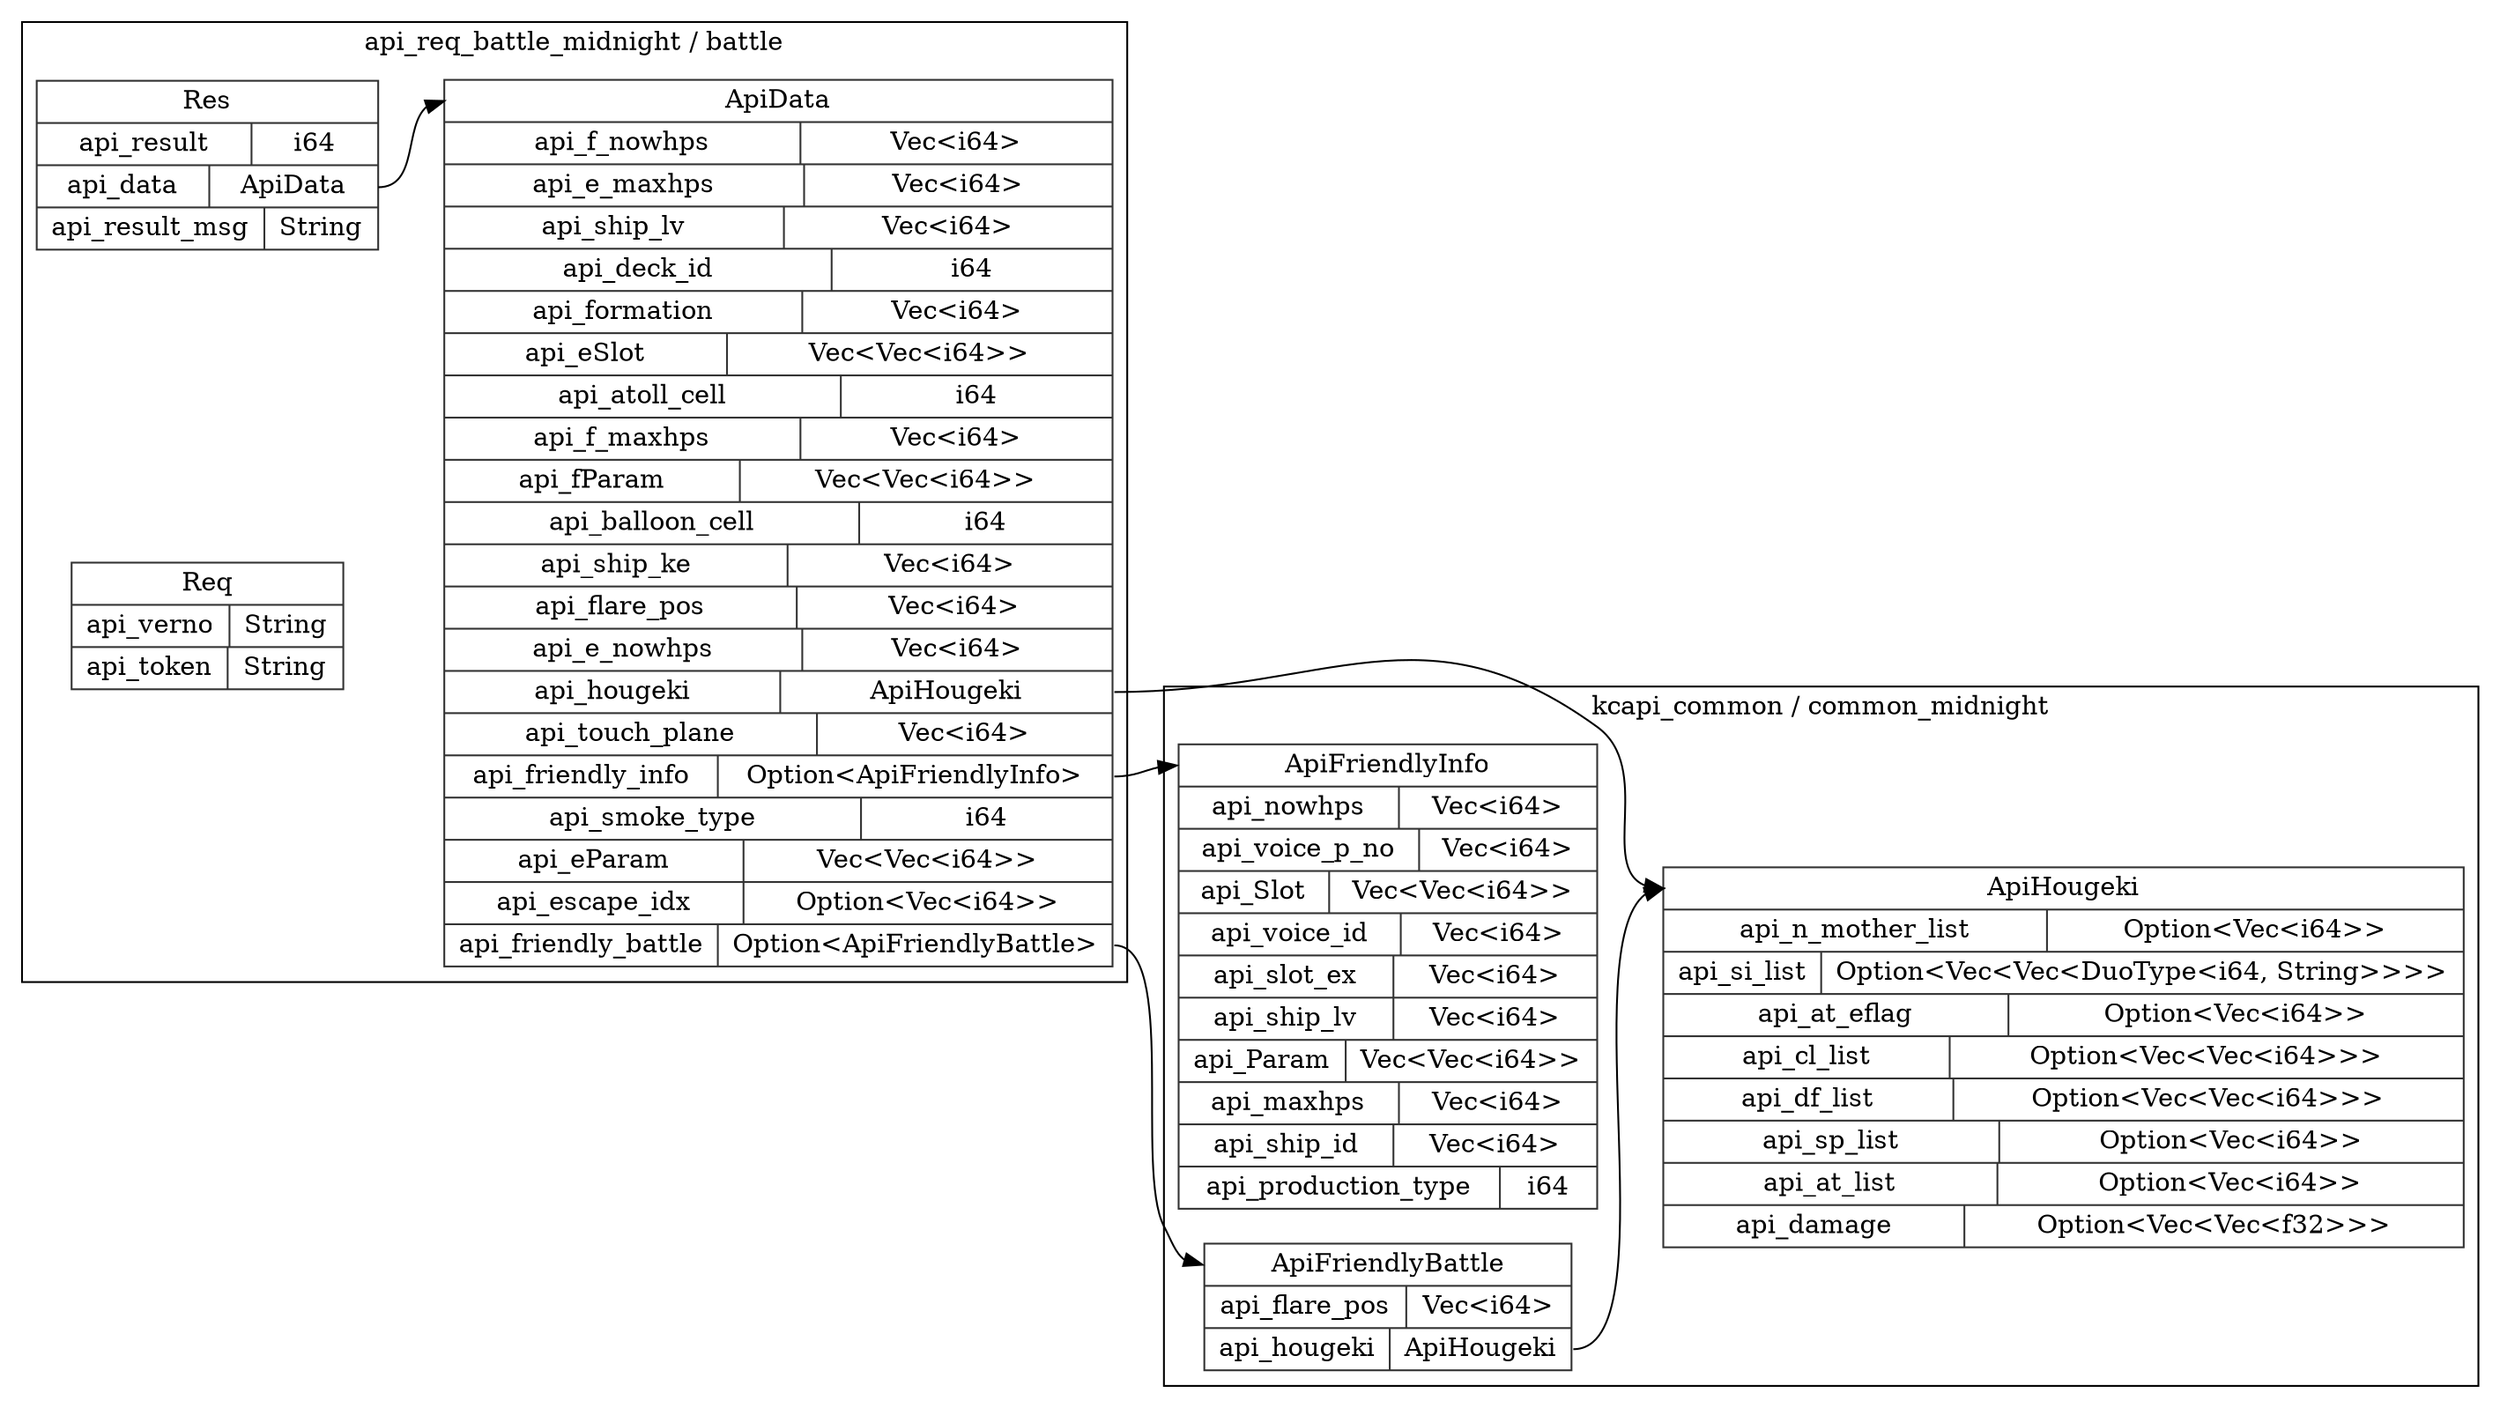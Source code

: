 digraph {
  rankdir=LR;
  subgraph cluster_0 {
    label="api_req_battle_midnight / battle";
    node [style="filled", color=white, style="solid", color=gray20];
    api_req_battle_midnight__battle__Res [label="<Res> Res  | { api_result | <api_result> i64 } | { api_data | <api_data> ApiData } | { api_result_msg | <api_result_msg> String }", shape=record];
    api_req_battle_midnight__battle__ApiData;
    api_req_battle_midnight__battle__Res:api_data:e -> api_req_battle_midnight__battle__ApiData:ApiData:w;
    api_req_battle_midnight__battle__Req [label="<Req> Req  | { api_verno | <api_verno> String } | { api_token | <api_token> String }", shape=record];
    api_req_battle_midnight__battle__ApiData [label="<ApiData> ApiData  | { api_f_nowhps | <api_f_nowhps> Vec\<i64\> } | { api_e_maxhps | <api_e_maxhps> Vec\<i64\> } | { api_ship_lv | <api_ship_lv> Vec\<i64\> } | { api_deck_id | <api_deck_id> i64 } | { api_formation | <api_formation> Vec\<i64\> } | { api_eSlot | <api_eSlot> Vec\<Vec\<i64\>\> } | { api_atoll_cell | <api_atoll_cell> i64 } | { api_f_maxhps | <api_f_maxhps> Vec\<i64\> } | { api_fParam | <api_fParam> Vec\<Vec\<i64\>\> } | { api_balloon_cell | <api_balloon_cell> i64 } | { api_ship_ke | <api_ship_ke> Vec\<i64\> } | { api_flare_pos | <api_flare_pos> Vec\<i64\> } | { api_e_nowhps | <api_e_nowhps> Vec\<i64\> } | { api_hougeki | <api_hougeki> ApiHougeki } | { api_touch_plane | <api_touch_plane> Vec\<i64\> } | { api_friendly_info | <api_friendly_info> Option\<ApiFriendlyInfo\> } | { api_smoke_type | <api_smoke_type> i64 } | { api_eParam | <api_eParam> Vec\<Vec\<i64\>\> } | { api_escape_idx | <api_escape_idx> Option\<Vec\<i64\>\> } | { api_friendly_battle | <api_friendly_battle> Option\<ApiFriendlyBattle\> }", shape=record];
  }
  subgraph cluster_1 {
    label="kcapi_common / common_midnight";
    node [style="filled", color=white, style="solid", color=gray20];
    kcapi_common__common_midnight__ApiHougeki [label="<ApiHougeki> ApiHougeki  | { api_n_mother_list | <api_n_mother_list> Option\<Vec\<i64\>\> } | { api_si_list | <api_si_list> Option\<Vec\<Vec\<DuoType\<i64, String\>\>\>\> } | { api_at_eflag | <api_at_eflag> Option\<Vec\<i64\>\> } | { api_cl_list | <api_cl_list> Option\<Vec\<Vec\<i64\>\>\> } | { api_df_list | <api_df_list> Option\<Vec\<Vec\<i64\>\>\> } | { api_sp_list | <api_sp_list> Option\<Vec\<i64\>\> } | { api_at_list | <api_at_list> Option\<Vec\<i64\>\> } | { api_damage | <api_damage> Option\<Vec\<Vec\<f32\>\>\> }", shape=record];
    kcapi_common__common_midnight__ApiFriendlyInfo [label="<ApiFriendlyInfo> ApiFriendlyInfo  | { api_nowhps | <api_nowhps> Vec\<i64\> } | { api_voice_p_no | <api_voice_p_no> Vec\<i64\> } | { api_Slot | <api_Slot> Vec\<Vec\<i64\>\> } | { api_voice_id | <api_voice_id> Vec\<i64\> } | { api_slot_ex | <api_slot_ex> Vec\<i64\> } | { api_ship_lv | <api_ship_lv> Vec\<i64\> } | { api_Param | <api_Param> Vec\<Vec\<i64\>\> } | { api_maxhps | <api_maxhps> Vec\<i64\> } | { api_ship_id | <api_ship_id> Vec\<i64\> } | { api_production_type | <api_production_type> i64 }", shape=record];
    kcapi_common__common_midnight__ApiFriendlyBattle [label="<ApiFriendlyBattle> ApiFriendlyBattle  | { api_flare_pos | <api_flare_pos> Vec\<i64\> } | { api_hougeki | <api_hougeki> ApiHougeki }", shape=record];
    kcapi_common__common_midnight__ApiFriendlyBattle:api_hougeki:e -> kcapi_common__common_midnight__ApiHougeki:ApiHougeki:w;
  }
  api_req_battle_midnight__battle__ApiData:api_hougeki:e -> kcapi_common__common_midnight__ApiHougeki:ApiHougeki:w;
  api_req_battle_midnight__battle__ApiData:api_friendly_info:e -> kcapi_common__common_midnight__ApiFriendlyInfo:ApiFriendlyInfo:w;
  api_req_battle_midnight__battle__ApiData:api_friendly_battle:e -> kcapi_common__common_midnight__ApiFriendlyBattle:ApiFriendlyBattle:w;
}
